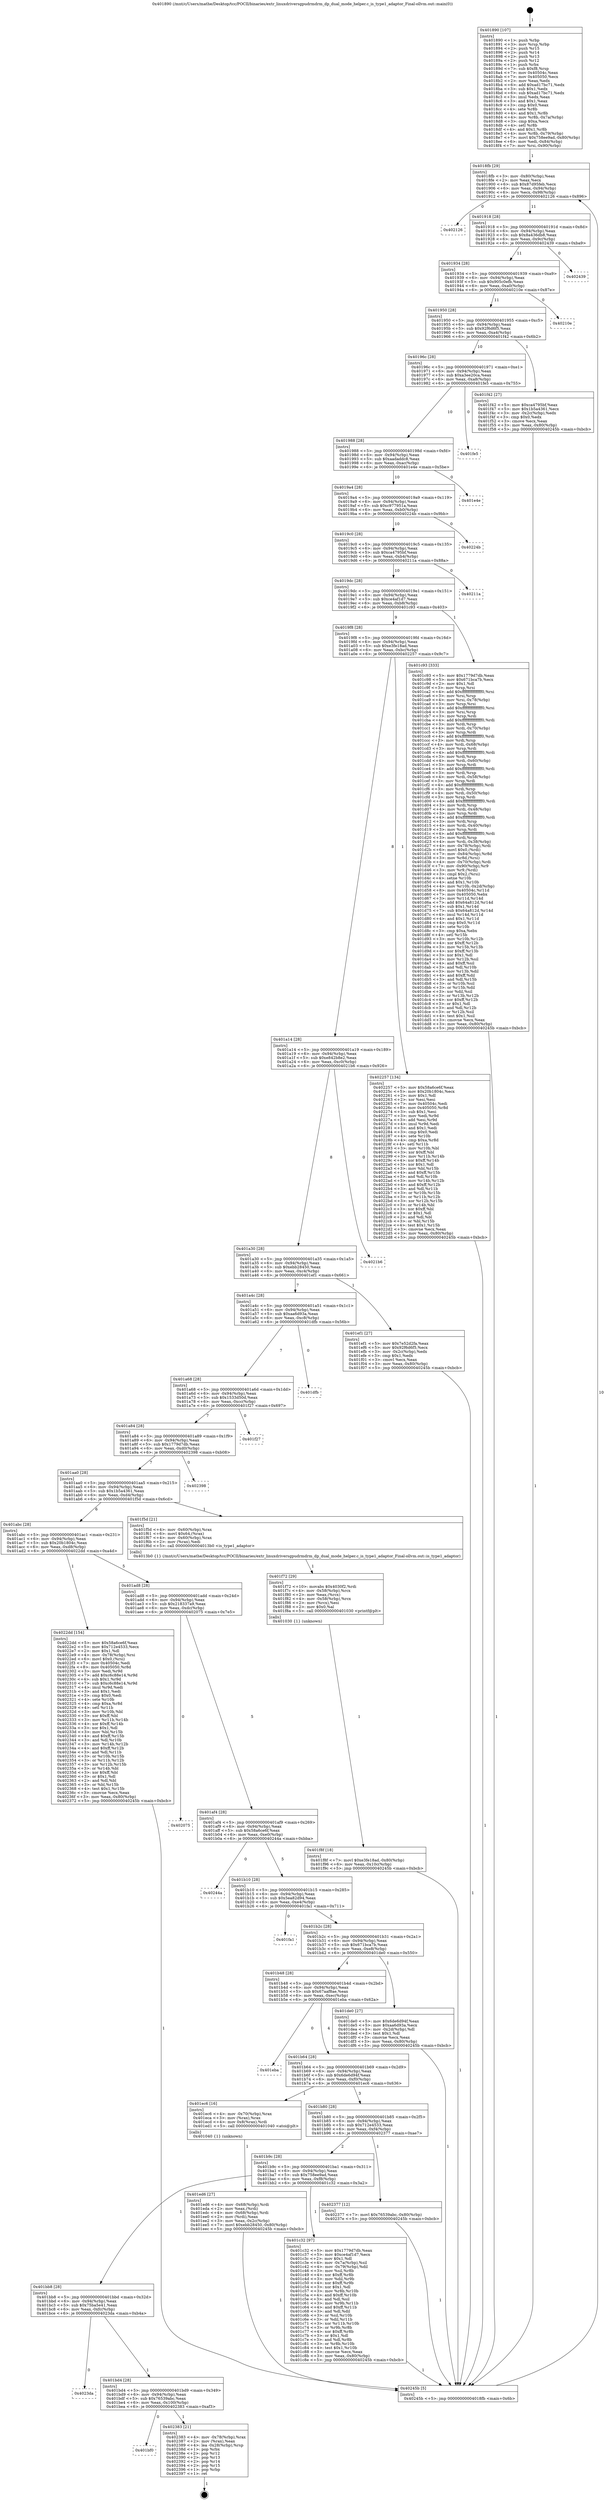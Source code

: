 digraph "0x401890" {
  label = "0x401890 (/mnt/c/Users/mathe/Desktop/tcc/POCII/binaries/extr_linuxdriversgpudrmdrm_dp_dual_mode_helper.c_is_type1_adaptor_Final-ollvm.out::main(0))"
  labelloc = "t"
  node[shape=record]

  Entry [label="",width=0.3,height=0.3,shape=circle,fillcolor=black,style=filled]
  "0x4018fb" [label="{
     0x4018fb [29]\l
     | [instrs]\l
     &nbsp;&nbsp;0x4018fb \<+3\>: mov -0x80(%rbp),%eax\l
     &nbsp;&nbsp;0x4018fe \<+2\>: mov %eax,%ecx\l
     &nbsp;&nbsp;0x401900 \<+6\>: sub $0x87d95feb,%ecx\l
     &nbsp;&nbsp;0x401906 \<+6\>: mov %eax,-0x94(%rbp)\l
     &nbsp;&nbsp;0x40190c \<+6\>: mov %ecx,-0x98(%rbp)\l
     &nbsp;&nbsp;0x401912 \<+6\>: je 0000000000402126 \<main+0x896\>\l
  }"]
  "0x402126" [label="{
     0x402126\l
  }", style=dashed]
  "0x401918" [label="{
     0x401918 [28]\l
     | [instrs]\l
     &nbsp;&nbsp;0x401918 \<+5\>: jmp 000000000040191d \<main+0x8d\>\l
     &nbsp;&nbsp;0x40191d \<+6\>: mov -0x94(%rbp),%eax\l
     &nbsp;&nbsp;0x401923 \<+5\>: sub $0x8a436db8,%eax\l
     &nbsp;&nbsp;0x401928 \<+6\>: mov %eax,-0x9c(%rbp)\l
     &nbsp;&nbsp;0x40192e \<+6\>: je 0000000000402439 \<main+0xba9\>\l
  }"]
  Exit [label="",width=0.3,height=0.3,shape=circle,fillcolor=black,style=filled,peripheries=2]
  "0x402439" [label="{
     0x402439\l
  }", style=dashed]
  "0x401934" [label="{
     0x401934 [28]\l
     | [instrs]\l
     &nbsp;&nbsp;0x401934 \<+5\>: jmp 0000000000401939 \<main+0xa9\>\l
     &nbsp;&nbsp;0x401939 \<+6\>: mov -0x94(%rbp),%eax\l
     &nbsp;&nbsp;0x40193f \<+5\>: sub $0x905c0efb,%eax\l
     &nbsp;&nbsp;0x401944 \<+6\>: mov %eax,-0xa0(%rbp)\l
     &nbsp;&nbsp;0x40194a \<+6\>: je 000000000040210e \<main+0x87e\>\l
  }"]
  "0x401bf0" [label="{
     0x401bf0\l
  }", style=dashed]
  "0x40210e" [label="{
     0x40210e\l
  }", style=dashed]
  "0x401950" [label="{
     0x401950 [28]\l
     | [instrs]\l
     &nbsp;&nbsp;0x401950 \<+5\>: jmp 0000000000401955 \<main+0xc5\>\l
     &nbsp;&nbsp;0x401955 \<+6\>: mov -0x94(%rbp),%eax\l
     &nbsp;&nbsp;0x40195b \<+5\>: sub $0x92f6d6f5,%eax\l
     &nbsp;&nbsp;0x401960 \<+6\>: mov %eax,-0xa4(%rbp)\l
     &nbsp;&nbsp;0x401966 \<+6\>: je 0000000000401f42 \<main+0x6b2\>\l
  }"]
  "0x402383" [label="{
     0x402383 [21]\l
     | [instrs]\l
     &nbsp;&nbsp;0x402383 \<+4\>: mov -0x78(%rbp),%rax\l
     &nbsp;&nbsp;0x402387 \<+2\>: mov (%rax),%eax\l
     &nbsp;&nbsp;0x402389 \<+4\>: lea -0x28(%rbp),%rsp\l
     &nbsp;&nbsp;0x40238d \<+1\>: pop %rbx\l
     &nbsp;&nbsp;0x40238e \<+2\>: pop %r12\l
     &nbsp;&nbsp;0x402390 \<+2\>: pop %r13\l
     &nbsp;&nbsp;0x402392 \<+2\>: pop %r14\l
     &nbsp;&nbsp;0x402394 \<+2\>: pop %r15\l
     &nbsp;&nbsp;0x402396 \<+1\>: pop %rbp\l
     &nbsp;&nbsp;0x402397 \<+1\>: ret\l
  }"]
  "0x401f42" [label="{
     0x401f42 [27]\l
     | [instrs]\l
     &nbsp;&nbsp;0x401f42 \<+5\>: mov $0xca4795bf,%eax\l
     &nbsp;&nbsp;0x401f47 \<+5\>: mov $0x1b5a4361,%ecx\l
     &nbsp;&nbsp;0x401f4c \<+3\>: mov -0x2c(%rbp),%edx\l
     &nbsp;&nbsp;0x401f4f \<+3\>: cmp $0x0,%edx\l
     &nbsp;&nbsp;0x401f52 \<+3\>: cmove %ecx,%eax\l
     &nbsp;&nbsp;0x401f55 \<+3\>: mov %eax,-0x80(%rbp)\l
     &nbsp;&nbsp;0x401f58 \<+5\>: jmp 000000000040245b \<main+0xbcb\>\l
  }"]
  "0x40196c" [label="{
     0x40196c [28]\l
     | [instrs]\l
     &nbsp;&nbsp;0x40196c \<+5\>: jmp 0000000000401971 \<main+0xe1\>\l
     &nbsp;&nbsp;0x401971 \<+6\>: mov -0x94(%rbp),%eax\l
     &nbsp;&nbsp;0x401977 \<+5\>: sub $0xa3ee20ca,%eax\l
     &nbsp;&nbsp;0x40197c \<+6\>: mov %eax,-0xa8(%rbp)\l
     &nbsp;&nbsp;0x401982 \<+6\>: je 0000000000401fe5 \<main+0x755\>\l
  }"]
  "0x401bd4" [label="{
     0x401bd4 [28]\l
     | [instrs]\l
     &nbsp;&nbsp;0x401bd4 \<+5\>: jmp 0000000000401bd9 \<main+0x349\>\l
     &nbsp;&nbsp;0x401bd9 \<+6\>: mov -0x94(%rbp),%eax\l
     &nbsp;&nbsp;0x401bdf \<+5\>: sub $0x76539abc,%eax\l
     &nbsp;&nbsp;0x401be4 \<+6\>: mov %eax,-0x100(%rbp)\l
     &nbsp;&nbsp;0x401bea \<+6\>: je 0000000000402383 \<main+0xaf3\>\l
  }"]
  "0x401fe5" [label="{
     0x401fe5\l
  }", style=dashed]
  "0x401988" [label="{
     0x401988 [28]\l
     | [instrs]\l
     &nbsp;&nbsp;0x401988 \<+5\>: jmp 000000000040198d \<main+0xfd\>\l
     &nbsp;&nbsp;0x40198d \<+6\>: mov -0x94(%rbp),%eax\l
     &nbsp;&nbsp;0x401993 \<+5\>: sub $0xaadaddc8,%eax\l
     &nbsp;&nbsp;0x401998 \<+6\>: mov %eax,-0xac(%rbp)\l
     &nbsp;&nbsp;0x40199e \<+6\>: je 0000000000401e4e \<main+0x5be\>\l
  }"]
  "0x4023da" [label="{
     0x4023da\l
  }", style=dashed]
  "0x401e4e" [label="{
     0x401e4e\l
  }", style=dashed]
  "0x4019a4" [label="{
     0x4019a4 [28]\l
     | [instrs]\l
     &nbsp;&nbsp;0x4019a4 \<+5\>: jmp 00000000004019a9 \<main+0x119\>\l
     &nbsp;&nbsp;0x4019a9 \<+6\>: mov -0x94(%rbp),%eax\l
     &nbsp;&nbsp;0x4019af \<+5\>: sub $0xc977951a,%eax\l
     &nbsp;&nbsp;0x4019b4 \<+6\>: mov %eax,-0xb0(%rbp)\l
     &nbsp;&nbsp;0x4019ba \<+6\>: je 000000000040224b \<main+0x9bb\>\l
  }"]
  "0x401f8f" [label="{
     0x401f8f [18]\l
     | [instrs]\l
     &nbsp;&nbsp;0x401f8f \<+7\>: movl $0xe3fe18ad,-0x80(%rbp)\l
     &nbsp;&nbsp;0x401f96 \<+6\>: mov %eax,-0x10c(%rbp)\l
     &nbsp;&nbsp;0x401f9c \<+5\>: jmp 000000000040245b \<main+0xbcb\>\l
  }"]
  "0x40224b" [label="{
     0x40224b\l
  }", style=dashed]
  "0x4019c0" [label="{
     0x4019c0 [28]\l
     | [instrs]\l
     &nbsp;&nbsp;0x4019c0 \<+5\>: jmp 00000000004019c5 \<main+0x135\>\l
     &nbsp;&nbsp;0x4019c5 \<+6\>: mov -0x94(%rbp),%eax\l
     &nbsp;&nbsp;0x4019cb \<+5\>: sub $0xca4795bf,%eax\l
     &nbsp;&nbsp;0x4019d0 \<+6\>: mov %eax,-0xb4(%rbp)\l
     &nbsp;&nbsp;0x4019d6 \<+6\>: je 000000000040211a \<main+0x88a\>\l
  }"]
  "0x401f72" [label="{
     0x401f72 [29]\l
     | [instrs]\l
     &nbsp;&nbsp;0x401f72 \<+10\>: movabs $0x4030f2,%rdi\l
     &nbsp;&nbsp;0x401f7c \<+4\>: mov -0x58(%rbp),%rcx\l
     &nbsp;&nbsp;0x401f80 \<+2\>: mov %eax,(%rcx)\l
     &nbsp;&nbsp;0x401f82 \<+4\>: mov -0x58(%rbp),%rcx\l
     &nbsp;&nbsp;0x401f86 \<+2\>: mov (%rcx),%esi\l
     &nbsp;&nbsp;0x401f88 \<+2\>: mov $0x0,%al\l
     &nbsp;&nbsp;0x401f8a \<+5\>: call 0000000000401030 \<printf@plt\>\l
     | [calls]\l
     &nbsp;&nbsp;0x401030 \{1\} (unknown)\l
  }"]
  "0x40211a" [label="{
     0x40211a\l
  }", style=dashed]
  "0x4019dc" [label="{
     0x4019dc [28]\l
     | [instrs]\l
     &nbsp;&nbsp;0x4019dc \<+5\>: jmp 00000000004019e1 \<main+0x151\>\l
     &nbsp;&nbsp;0x4019e1 \<+6\>: mov -0x94(%rbp),%eax\l
     &nbsp;&nbsp;0x4019e7 \<+5\>: sub $0xce4af1d7,%eax\l
     &nbsp;&nbsp;0x4019ec \<+6\>: mov %eax,-0xb8(%rbp)\l
     &nbsp;&nbsp;0x4019f2 \<+6\>: je 0000000000401c93 \<main+0x403\>\l
  }"]
  "0x401ed6" [label="{
     0x401ed6 [27]\l
     | [instrs]\l
     &nbsp;&nbsp;0x401ed6 \<+4\>: mov -0x68(%rbp),%rdi\l
     &nbsp;&nbsp;0x401eda \<+2\>: mov %eax,(%rdi)\l
     &nbsp;&nbsp;0x401edc \<+4\>: mov -0x68(%rbp),%rdi\l
     &nbsp;&nbsp;0x401ee0 \<+2\>: mov (%rdi),%eax\l
     &nbsp;&nbsp;0x401ee2 \<+3\>: mov %eax,-0x2c(%rbp)\l
     &nbsp;&nbsp;0x401ee5 \<+7\>: movl $0xebb28450,-0x80(%rbp)\l
     &nbsp;&nbsp;0x401eec \<+5\>: jmp 000000000040245b \<main+0xbcb\>\l
  }"]
  "0x401c93" [label="{
     0x401c93 [333]\l
     | [instrs]\l
     &nbsp;&nbsp;0x401c93 \<+5\>: mov $0x1779d7db,%eax\l
     &nbsp;&nbsp;0x401c98 \<+5\>: mov $0x671bca7b,%ecx\l
     &nbsp;&nbsp;0x401c9d \<+2\>: mov $0x1,%dl\l
     &nbsp;&nbsp;0x401c9f \<+3\>: mov %rsp,%rsi\l
     &nbsp;&nbsp;0x401ca2 \<+4\>: add $0xfffffffffffffff0,%rsi\l
     &nbsp;&nbsp;0x401ca6 \<+3\>: mov %rsi,%rsp\l
     &nbsp;&nbsp;0x401ca9 \<+4\>: mov %rsi,-0x78(%rbp)\l
     &nbsp;&nbsp;0x401cad \<+3\>: mov %rsp,%rsi\l
     &nbsp;&nbsp;0x401cb0 \<+4\>: add $0xfffffffffffffff0,%rsi\l
     &nbsp;&nbsp;0x401cb4 \<+3\>: mov %rsi,%rsp\l
     &nbsp;&nbsp;0x401cb7 \<+3\>: mov %rsp,%rdi\l
     &nbsp;&nbsp;0x401cba \<+4\>: add $0xfffffffffffffff0,%rdi\l
     &nbsp;&nbsp;0x401cbe \<+3\>: mov %rdi,%rsp\l
     &nbsp;&nbsp;0x401cc1 \<+4\>: mov %rdi,-0x70(%rbp)\l
     &nbsp;&nbsp;0x401cc5 \<+3\>: mov %rsp,%rdi\l
     &nbsp;&nbsp;0x401cc8 \<+4\>: add $0xfffffffffffffff0,%rdi\l
     &nbsp;&nbsp;0x401ccc \<+3\>: mov %rdi,%rsp\l
     &nbsp;&nbsp;0x401ccf \<+4\>: mov %rdi,-0x68(%rbp)\l
     &nbsp;&nbsp;0x401cd3 \<+3\>: mov %rsp,%rdi\l
     &nbsp;&nbsp;0x401cd6 \<+4\>: add $0xfffffffffffffff0,%rdi\l
     &nbsp;&nbsp;0x401cda \<+3\>: mov %rdi,%rsp\l
     &nbsp;&nbsp;0x401cdd \<+4\>: mov %rdi,-0x60(%rbp)\l
     &nbsp;&nbsp;0x401ce1 \<+3\>: mov %rsp,%rdi\l
     &nbsp;&nbsp;0x401ce4 \<+4\>: add $0xfffffffffffffff0,%rdi\l
     &nbsp;&nbsp;0x401ce8 \<+3\>: mov %rdi,%rsp\l
     &nbsp;&nbsp;0x401ceb \<+4\>: mov %rdi,-0x58(%rbp)\l
     &nbsp;&nbsp;0x401cef \<+3\>: mov %rsp,%rdi\l
     &nbsp;&nbsp;0x401cf2 \<+4\>: add $0xfffffffffffffff0,%rdi\l
     &nbsp;&nbsp;0x401cf6 \<+3\>: mov %rdi,%rsp\l
     &nbsp;&nbsp;0x401cf9 \<+4\>: mov %rdi,-0x50(%rbp)\l
     &nbsp;&nbsp;0x401cfd \<+3\>: mov %rsp,%rdi\l
     &nbsp;&nbsp;0x401d00 \<+4\>: add $0xfffffffffffffff0,%rdi\l
     &nbsp;&nbsp;0x401d04 \<+3\>: mov %rdi,%rsp\l
     &nbsp;&nbsp;0x401d07 \<+4\>: mov %rdi,-0x48(%rbp)\l
     &nbsp;&nbsp;0x401d0b \<+3\>: mov %rsp,%rdi\l
     &nbsp;&nbsp;0x401d0e \<+4\>: add $0xfffffffffffffff0,%rdi\l
     &nbsp;&nbsp;0x401d12 \<+3\>: mov %rdi,%rsp\l
     &nbsp;&nbsp;0x401d15 \<+4\>: mov %rdi,-0x40(%rbp)\l
     &nbsp;&nbsp;0x401d19 \<+3\>: mov %rsp,%rdi\l
     &nbsp;&nbsp;0x401d1c \<+4\>: add $0xfffffffffffffff0,%rdi\l
     &nbsp;&nbsp;0x401d20 \<+3\>: mov %rdi,%rsp\l
     &nbsp;&nbsp;0x401d23 \<+4\>: mov %rdi,-0x38(%rbp)\l
     &nbsp;&nbsp;0x401d27 \<+4\>: mov -0x78(%rbp),%rdi\l
     &nbsp;&nbsp;0x401d2b \<+6\>: movl $0x0,(%rdi)\l
     &nbsp;&nbsp;0x401d31 \<+7\>: mov -0x84(%rbp),%r8d\l
     &nbsp;&nbsp;0x401d38 \<+3\>: mov %r8d,(%rsi)\l
     &nbsp;&nbsp;0x401d3b \<+4\>: mov -0x70(%rbp),%rdi\l
     &nbsp;&nbsp;0x401d3f \<+7\>: mov -0x90(%rbp),%r9\l
     &nbsp;&nbsp;0x401d46 \<+3\>: mov %r9,(%rdi)\l
     &nbsp;&nbsp;0x401d49 \<+3\>: cmpl $0x2,(%rsi)\l
     &nbsp;&nbsp;0x401d4c \<+4\>: setne %r10b\l
     &nbsp;&nbsp;0x401d50 \<+4\>: and $0x1,%r10b\l
     &nbsp;&nbsp;0x401d54 \<+4\>: mov %r10b,-0x2d(%rbp)\l
     &nbsp;&nbsp;0x401d58 \<+8\>: mov 0x40504c,%r11d\l
     &nbsp;&nbsp;0x401d60 \<+7\>: mov 0x405050,%ebx\l
     &nbsp;&nbsp;0x401d67 \<+3\>: mov %r11d,%r14d\l
     &nbsp;&nbsp;0x401d6a \<+7\>: add $0x64a812d,%r14d\l
     &nbsp;&nbsp;0x401d71 \<+4\>: sub $0x1,%r14d\l
     &nbsp;&nbsp;0x401d75 \<+7\>: sub $0x64a812d,%r14d\l
     &nbsp;&nbsp;0x401d7c \<+4\>: imul %r14d,%r11d\l
     &nbsp;&nbsp;0x401d80 \<+4\>: and $0x1,%r11d\l
     &nbsp;&nbsp;0x401d84 \<+4\>: cmp $0x0,%r11d\l
     &nbsp;&nbsp;0x401d88 \<+4\>: sete %r10b\l
     &nbsp;&nbsp;0x401d8c \<+3\>: cmp $0xa,%ebx\l
     &nbsp;&nbsp;0x401d8f \<+4\>: setl %r15b\l
     &nbsp;&nbsp;0x401d93 \<+3\>: mov %r10b,%r12b\l
     &nbsp;&nbsp;0x401d96 \<+4\>: xor $0xff,%r12b\l
     &nbsp;&nbsp;0x401d9a \<+3\>: mov %r15b,%r13b\l
     &nbsp;&nbsp;0x401d9d \<+4\>: xor $0xff,%r13b\l
     &nbsp;&nbsp;0x401da1 \<+3\>: xor $0x1,%dl\l
     &nbsp;&nbsp;0x401da4 \<+3\>: mov %r12b,%sil\l
     &nbsp;&nbsp;0x401da7 \<+4\>: and $0xff,%sil\l
     &nbsp;&nbsp;0x401dab \<+3\>: and %dl,%r10b\l
     &nbsp;&nbsp;0x401dae \<+3\>: mov %r13b,%dil\l
     &nbsp;&nbsp;0x401db1 \<+4\>: and $0xff,%dil\l
     &nbsp;&nbsp;0x401db5 \<+3\>: and %dl,%r15b\l
     &nbsp;&nbsp;0x401db8 \<+3\>: or %r10b,%sil\l
     &nbsp;&nbsp;0x401dbb \<+3\>: or %r15b,%dil\l
     &nbsp;&nbsp;0x401dbe \<+3\>: xor %dil,%sil\l
     &nbsp;&nbsp;0x401dc1 \<+3\>: or %r13b,%r12b\l
     &nbsp;&nbsp;0x401dc4 \<+4\>: xor $0xff,%r12b\l
     &nbsp;&nbsp;0x401dc8 \<+3\>: or $0x1,%dl\l
     &nbsp;&nbsp;0x401dcb \<+3\>: and %dl,%r12b\l
     &nbsp;&nbsp;0x401dce \<+3\>: or %r12b,%sil\l
     &nbsp;&nbsp;0x401dd1 \<+4\>: test $0x1,%sil\l
     &nbsp;&nbsp;0x401dd5 \<+3\>: cmovne %ecx,%eax\l
     &nbsp;&nbsp;0x401dd8 \<+3\>: mov %eax,-0x80(%rbp)\l
     &nbsp;&nbsp;0x401ddb \<+5\>: jmp 000000000040245b \<main+0xbcb\>\l
  }"]
  "0x4019f8" [label="{
     0x4019f8 [28]\l
     | [instrs]\l
     &nbsp;&nbsp;0x4019f8 \<+5\>: jmp 00000000004019fd \<main+0x16d\>\l
     &nbsp;&nbsp;0x4019fd \<+6\>: mov -0x94(%rbp),%eax\l
     &nbsp;&nbsp;0x401a03 \<+5\>: sub $0xe3fe18ad,%eax\l
     &nbsp;&nbsp;0x401a08 \<+6\>: mov %eax,-0xbc(%rbp)\l
     &nbsp;&nbsp;0x401a0e \<+6\>: je 0000000000402257 \<main+0x9c7\>\l
  }"]
  "0x401890" [label="{
     0x401890 [107]\l
     | [instrs]\l
     &nbsp;&nbsp;0x401890 \<+1\>: push %rbp\l
     &nbsp;&nbsp;0x401891 \<+3\>: mov %rsp,%rbp\l
     &nbsp;&nbsp;0x401894 \<+2\>: push %r15\l
     &nbsp;&nbsp;0x401896 \<+2\>: push %r14\l
     &nbsp;&nbsp;0x401898 \<+2\>: push %r13\l
     &nbsp;&nbsp;0x40189a \<+2\>: push %r12\l
     &nbsp;&nbsp;0x40189c \<+1\>: push %rbx\l
     &nbsp;&nbsp;0x40189d \<+7\>: sub $0xf8,%rsp\l
     &nbsp;&nbsp;0x4018a4 \<+7\>: mov 0x40504c,%eax\l
     &nbsp;&nbsp;0x4018ab \<+7\>: mov 0x405050,%ecx\l
     &nbsp;&nbsp;0x4018b2 \<+2\>: mov %eax,%edx\l
     &nbsp;&nbsp;0x4018b4 \<+6\>: add $0xad17bc71,%edx\l
     &nbsp;&nbsp;0x4018ba \<+3\>: sub $0x1,%edx\l
     &nbsp;&nbsp;0x4018bd \<+6\>: sub $0xad17bc71,%edx\l
     &nbsp;&nbsp;0x4018c3 \<+3\>: imul %edx,%eax\l
     &nbsp;&nbsp;0x4018c6 \<+3\>: and $0x1,%eax\l
     &nbsp;&nbsp;0x4018c9 \<+3\>: cmp $0x0,%eax\l
     &nbsp;&nbsp;0x4018cc \<+4\>: sete %r8b\l
     &nbsp;&nbsp;0x4018d0 \<+4\>: and $0x1,%r8b\l
     &nbsp;&nbsp;0x4018d4 \<+4\>: mov %r8b,-0x7a(%rbp)\l
     &nbsp;&nbsp;0x4018d8 \<+3\>: cmp $0xa,%ecx\l
     &nbsp;&nbsp;0x4018db \<+4\>: setl %r8b\l
     &nbsp;&nbsp;0x4018df \<+4\>: and $0x1,%r8b\l
     &nbsp;&nbsp;0x4018e3 \<+4\>: mov %r8b,-0x79(%rbp)\l
     &nbsp;&nbsp;0x4018e7 \<+7\>: movl $0x758ee9ad,-0x80(%rbp)\l
     &nbsp;&nbsp;0x4018ee \<+6\>: mov %edi,-0x84(%rbp)\l
     &nbsp;&nbsp;0x4018f4 \<+7\>: mov %rsi,-0x90(%rbp)\l
  }"]
  "0x402257" [label="{
     0x402257 [134]\l
     | [instrs]\l
     &nbsp;&nbsp;0x402257 \<+5\>: mov $0x58a6ce6f,%eax\l
     &nbsp;&nbsp;0x40225c \<+5\>: mov $0x20b1804c,%ecx\l
     &nbsp;&nbsp;0x402261 \<+2\>: mov $0x1,%dl\l
     &nbsp;&nbsp;0x402263 \<+2\>: xor %esi,%esi\l
     &nbsp;&nbsp;0x402265 \<+7\>: mov 0x40504c,%edi\l
     &nbsp;&nbsp;0x40226c \<+8\>: mov 0x405050,%r8d\l
     &nbsp;&nbsp;0x402274 \<+3\>: sub $0x1,%esi\l
     &nbsp;&nbsp;0x402277 \<+3\>: mov %edi,%r9d\l
     &nbsp;&nbsp;0x40227a \<+3\>: add %esi,%r9d\l
     &nbsp;&nbsp;0x40227d \<+4\>: imul %r9d,%edi\l
     &nbsp;&nbsp;0x402281 \<+3\>: and $0x1,%edi\l
     &nbsp;&nbsp;0x402284 \<+3\>: cmp $0x0,%edi\l
     &nbsp;&nbsp;0x402287 \<+4\>: sete %r10b\l
     &nbsp;&nbsp;0x40228b \<+4\>: cmp $0xa,%r8d\l
     &nbsp;&nbsp;0x40228f \<+4\>: setl %r11b\l
     &nbsp;&nbsp;0x402293 \<+3\>: mov %r10b,%bl\l
     &nbsp;&nbsp;0x402296 \<+3\>: xor $0xff,%bl\l
     &nbsp;&nbsp;0x402299 \<+3\>: mov %r11b,%r14b\l
     &nbsp;&nbsp;0x40229c \<+4\>: xor $0xff,%r14b\l
     &nbsp;&nbsp;0x4022a0 \<+3\>: xor $0x1,%dl\l
     &nbsp;&nbsp;0x4022a3 \<+3\>: mov %bl,%r15b\l
     &nbsp;&nbsp;0x4022a6 \<+4\>: and $0xff,%r15b\l
     &nbsp;&nbsp;0x4022aa \<+3\>: and %dl,%r10b\l
     &nbsp;&nbsp;0x4022ad \<+3\>: mov %r14b,%r12b\l
     &nbsp;&nbsp;0x4022b0 \<+4\>: and $0xff,%r12b\l
     &nbsp;&nbsp;0x4022b4 \<+3\>: and %dl,%r11b\l
     &nbsp;&nbsp;0x4022b7 \<+3\>: or %r10b,%r15b\l
     &nbsp;&nbsp;0x4022ba \<+3\>: or %r11b,%r12b\l
     &nbsp;&nbsp;0x4022bd \<+3\>: xor %r12b,%r15b\l
     &nbsp;&nbsp;0x4022c0 \<+3\>: or %r14b,%bl\l
     &nbsp;&nbsp;0x4022c3 \<+3\>: xor $0xff,%bl\l
     &nbsp;&nbsp;0x4022c6 \<+3\>: or $0x1,%dl\l
     &nbsp;&nbsp;0x4022c9 \<+2\>: and %dl,%bl\l
     &nbsp;&nbsp;0x4022cb \<+3\>: or %bl,%r15b\l
     &nbsp;&nbsp;0x4022ce \<+4\>: test $0x1,%r15b\l
     &nbsp;&nbsp;0x4022d2 \<+3\>: cmovne %ecx,%eax\l
     &nbsp;&nbsp;0x4022d5 \<+3\>: mov %eax,-0x80(%rbp)\l
     &nbsp;&nbsp;0x4022d8 \<+5\>: jmp 000000000040245b \<main+0xbcb\>\l
  }"]
  "0x401a14" [label="{
     0x401a14 [28]\l
     | [instrs]\l
     &nbsp;&nbsp;0x401a14 \<+5\>: jmp 0000000000401a19 \<main+0x189\>\l
     &nbsp;&nbsp;0x401a19 \<+6\>: mov -0x94(%rbp),%eax\l
     &nbsp;&nbsp;0x401a1f \<+5\>: sub $0xe842b8e2,%eax\l
     &nbsp;&nbsp;0x401a24 \<+6\>: mov %eax,-0xc0(%rbp)\l
     &nbsp;&nbsp;0x401a2a \<+6\>: je 00000000004021b6 \<main+0x926\>\l
  }"]
  "0x40245b" [label="{
     0x40245b [5]\l
     | [instrs]\l
     &nbsp;&nbsp;0x40245b \<+5\>: jmp 00000000004018fb \<main+0x6b\>\l
  }"]
  "0x4021b6" [label="{
     0x4021b6\l
  }", style=dashed]
  "0x401a30" [label="{
     0x401a30 [28]\l
     | [instrs]\l
     &nbsp;&nbsp;0x401a30 \<+5\>: jmp 0000000000401a35 \<main+0x1a5\>\l
     &nbsp;&nbsp;0x401a35 \<+6\>: mov -0x94(%rbp),%eax\l
     &nbsp;&nbsp;0x401a3b \<+5\>: sub $0xebb28450,%eax\l
     &nbsp;&nbsp;0x401a40 \<+6\>: mov %eax,-0xc4(%rbp)\l
     &nbsp;&nbsp;0x401a46 \<+6\>: je 0000000000401ef1 \<main+0x661\>\l
  }"]
  "0x401bb8" [label="{
     0x401bb8 [28]\l
     | [instrs]\l
     &nbsp;&nbsp;0x401bb8 \<+5\>: jmp 0000000000401bbd \<main+0x32d\>\l
     &nbsp;&nbsp;0x401bbd \<+6\>: mov -0x94(%rbp),%eax\l
     &nbsp;&nbsp;0x401bc3 \<+5\>: sub $0x75ba5e41,%eax\l
     &nbsp;&nbsp;0x401bc8 \<+6\>: mov %eax,-0xfc(%rbp)\l
     &nbsp;&nbsp;0x401bce \<+6\>: je 00000000004023da \<main+0xb4a\>\l
  }"]
  "0x401ef1" [label="{
     0x401ef1 [27]\l
     | [instrs]\l
     &nbsp;&nbsp;0x401ef1 \<+5\>: mov $0x7e52d2fa,%eax\l
     &nbsp;&nbsp;0x401ef6 \<+5\>: mov $0x92f6d6f5,%ecx\l
     &nbsp;&nbsp;0x401efb \<+3\>: mov -0x2c(%rbp),%edx\l
     &nbsp;&nbsp;0x401efe \<+3\>: cmp $0x1,%edx\l
     &nbsp;&nbsp;0x401f01 \<+3\>: cmovl %ecx,%eax\l
     &nbsp;&nbsp;0x401f04 \<+3\>: mov %eax,-0x80(%rbp)\l
     &nbsp;&nbsp;0x401f07 \<+5\>: jmp 000000000040245b \<main+0xbcb\>\l
  }"]
  "0x401a4c" [label="{
     0x401a4c [28]\l
     | [instrs]\l
     &nbsp;&nbsp;0x401a4c \<+5\>: jmp 0000000000401a51 \<main+0x1c1\>\l
     &nbsp;&nbsp;0x401a51 \<+6\>: mov -0x94(%rbp),%eax\l
     &nbsp;&nbsp;0x401a57 \<+5\>: sub $0xaa6d93a,%eax\l
     &nbsp;&nbsp;0x401a5c \<+6\>: mov %eax,-0xc8(%rbp)\l
     &nbsp;&nbsp;0x401a62 \<+6\>: je 0000000000401dfb \<main+0x56b\>\l
  }"]
  "0x401c32" [label="{
     0x401c32 [97]\l
     | [instrs]\l
     &nbsp;&nbsp;0x401c32 \<+5\>: mov $0x1779d7db,%eax\l
     &nbsp;&nbsp;0x401c37 \<+5\>: mov $0xce4af1d7,%ecx\l
     &nbsp;&nbsp;0x401c3c \<+2\>: mov $0x1,%dl\l
     &nbsp;&nbsp;0x401c3e \<+4\>: mov -0x7a(%rbp),%sil\l
     &nbsp;&nbsp;0x401c42 \<+4\>: mov -0x79(%rbp),%dil\l
     &nbsp;&nbsp;0x401c46 \<+3\>: mov %sil,%r8b\l
     &nbsp;&nbsp;0x401c49 \<+4\>: xor $0xff,%r8b\l
     &nbsp;&nbsp;0x401c4d \<+3\>: mov %dil,%r9b\l
     &nbsp;&nbsp;0x401c50 \<+4\>: xor $0xff,%r9b\l
     &nbsp;&nbsp;0x401c54 \<+3\>: xor $0x1,%dl\l
     &nbsp;&nbsp;0x401c57 \<+3\>: mov %r8b,%r10b\l
     &nbsp;&nbsp;0x401c5a \<+4\>: and $0xff,%r10b\l
     &nbsp;&nbsp;0x401c5e \<+3\>: and %dl,%sil\l
     &nbsp;&nbsp;0x401c61 \<+3\>: mov %r9b,%r11b\l
     &nbsp;&nbsp;0x401c64 \<+4\>: and $0xff,%r11b\l
     &nbsp;&nbsp;0x401c68 \<+3\>: and %dl,%dil\l
     &nbsp;&nbsp;0x401c6b \<+3\>: or %sil,%r10b\l
     &nbsp;&nbsp;0x401c6e \<+3\>: or %dil,%r11b\l
     &nbsp;&nbsp;0x401c71 \<+3\>: xor %r11b,%r10b\l
     &nbsp;&nbsp;0x401c74 \<+3\>: or %r9b,%r8b\l
     &nbsp;&nbsp;0x401c77 \<+4\>: xor $0xff,%r8b\l
     &nbsp;&nbsp;0x401c7b \<+3\>: or $0x1,%dl\l
     &nbsp;&nbsp;0x401c7e \<+3\>: and %dl,%r8b\l
     &nbsp;&nbsp;0x401c81 \<+3\>: or %r8b,%r10b\l
     &nbsp;&nbsp;0x401c84 \<+4\>: test $0x1,%r10b\l
     &nbsp;&nbsp;0x401c88 \<+3\>: cmovne %ecx,%eax\l
     &nbsp;&nbsp;0x401c8b \<+3\>: mov %eax,-0x80(%rbp)\l
     &nbsp;&nbsp;0x401c8e \<+5\>: jmp 000000000040245b \<main+0xbcb\>\l
  }"]
  "0x401dfb" [label="{
     0x401dfb\l
  }", style=dashed]
  "0x401a68" [label="{
     0x401a68 [28]\l
     | [instrs]\l
     &nbsp;&nbsp;0x401a68 \<+5\>: jmp 0000000000401a6d \<main+0x1dd\>\l
     &nbsp;&nbsp;0x401a6d \<+6\>: mov -0x94(%rbp),%eax\l
     &nbsp;&nbsp;0x401a73 \<+5\>: sub $0x1533d50d,%eax\l
     &nbsp;&nbsp;0x401a78 \<+6\>: mov %eax,-0xcc(%rbp)\l
     &nbsp;&nbsp;0x401a7e \<+6\>: je 0000000000401f27 \<main+0x697\>\l
  }"]
  "0x401b9c" [label="{
     0x401b9c [28]\l
     | [instrs]\l
     &nbsp;&nbsp;0x401b9c \<+5\>: jmp 0000000000401ba1 \<main+0x311\>\l
     &nbsp;&nbsp;0x401ba1 \<+6\>: mov -0x94(%rbp),%eax\l
     &nbsp;&nbsp;0x401ba7 \<+5\>: sub $0x758ee9ad,%eax\l
     &nbsp;&nbsp;0x401bac \<+6\>: mov %eax,-0xf8(%rbp)\l
     &nbsp;&nbsp;0x401bb2 \<+6\>: je 0000000000401c32 \<main+0x3a2\>\l
  }"]
  "0x401f27" [label="{
     0x401f27\l
  }", style=dashed]
  "0x401a84" [label="{
     0x401a84 [28]\l
     | [instrs]\l
     &nbsp;&nbsp;0x401a84 \<+5\>: jmp 0000000000401a89 \<main+0x1f9\>\l
     &nbsp;&nbsp;0x401a89 \<+6\>: mov -0x94(%rbp),%eax\l
     &nbsp;&nbsp;0x401a8f \<+5\>: sub $0x1779d7db,%eax\l
     &nbsp;&nbsp;0x401a94 \<+6\>: mov %eax,-0xd0(%rbp)\l
     &nbsp;&nbsp;0x401a9a \<+6\>: je 0000000000402398 \<main+0xb08\>\l
  }"]
  "0x402377" [label="{
     0x402377 [12]\l
     | [instrs]\l
     &nbsp;&nbsp;0x402377 \<+7\>: movl $0x76539abc,-0x80(%rbp)\l
     &nbsp;&nbsp;0x40237e \<+5\>: jmp 000000000040245b \<main+0xbcb\>\l
  }"]
  "0x402398" [label="{
     0x402398\l
  }", style=dashed]
  "0x401aa0" [label="{
     0x401aa0 [28]\l
     | [instrs]\l
     &nbsp;&nbsp;0x401aa0 \<+5\>: jmp 0000000000401aa5 \<main+0x215\>\l
     &nbsp;&nbsp;0x401aa5 \<+6\>: mov -0x94(%rbp),%eax\l
     &nbsp;&nbsp;0x401aab \<+5\>: sub $0x1b5a4361,%eax\l
     &nbsp;&nbsp;0x401ab0 \<+6\>: mov %eax,-0xd4(%rbp)\l
     &nbsp;&nbsp;0x401ab6 \<+6\>: je 0000000000401f5d \<main+0x6cd\>\l
  }"]
  "0x401b80" [label="{
     0x401b80 [28]\l
     | [instrs]\l
     &nbsp;&nbsp;0x401b80 \<+5\>: jmp 0000000000401b85 \<main+0x2f5\>\l
     &nbsp;&nbsp;0x401b85 \<+6\>: mov -0x94(%rbp),%eax\l
     &nbsp;&nbsp;0x401b8b \<+5\>: sub $0x712e4533,%eax\l
     &nbsp;&nbsp;0x401b90 \<+6\>: mov %eax,-0xf4(%rbp)\l
     &nbsp;&nbsp;0x401b96 \<+6\>: je 0000000000402377 \<main+0xae7\>\l
  }"]
  "0x401f5d" [label="{
     0x401f5d [21]\l
     | [instrs]\l
     &nbsp;&nbsp;0x401f5d \<+4\>: mov -0x60(%rbp),%rax\l
     &nbsp;&nbsp;0x401f61 \<+6\>: movl $0x64,(%rax)\l
     &nbsp;&nbsp;0x401f67 \<+4\>: mov -0x60(%rbp),%rax\l
     &nbsp;&nbsp;0x401f6b \<+2\>: mov (%rax),%edi\l
     &nbsp;&nbsp;0x401f6d \<+5\>: call 00000000004013b0 \<is_type1_adaptor\>\l
     | [calls]\l
     &nbsp;&nbsp;0x4013b0 \{1\} (/mnt/c/Users/mathe/Desktop/tcc/POCII/binaries/extr_linuxdriversgpudrmdrm_dp_dual_mode_helper.c_is_type1_adaptor_Final-ollvm.out::is_type1_adaptor)\l
  }"]
  "0x401abc" [label="{
     0x401abc [28]\l
     | [instrs]\l
     &nbsp;&nbsp;0x401abc \<+5\>: jmp 0000000000401ac1 \<main+0x231\>\l
     &nbsp;&nbsp;0x401ac1 \<+6\>: mov -0x94(%rbp),%eax\l
     &nbsp;&nbsp;0x401ac7 \<+5\>: sub $0x20b1804c,%eax\l
     &nbsp;&nbsp;0x401acc \<+6\>: mov %eax,-0xd8(%rbp)\l
     &nbsp;&nbsp;0x401ad2 \<+6\>: je 00000000004022dd \<main+0xa4d\>\l
  }"]
  "0x401ec6" [label="{
     0x401ec6 [16]\l
     | [instrs]\l
     &nbsp;&nbsp;0x401ec6 \<+4\>: mov -0x70(%rbp),%rax\l
     &nbsp;&nbsp;0x401eca \<+3\>: mov (%rax),%rax\l
     &nbsp;&nbsp;0x401ecd \<+4\>: mov 0x8(%rax),%rdi\l
     &nbsp;&nbsp;0x401ed1 \<+5\>: call 0000000000401040 \<atoi@plt\>\l
     | [calls]\l
     &nbsp;&nbsp;0x401040 \{1\} (unknown)\l
  }"]
  "0x4022dd" [label="{
     0x4022dd [154]\l
     | [instrs]\l
     &nbsp;&nbsp;0x4022dd \<+5\>: mov $0x58a6ce6f,%eax\l
     &nbsp;&nbsp;0x4022e2 \<+5\>: mov $0x712e4533,%ecx\l
     &nbsp;&nbsp;0x4022e7 \<+2\>: mov $0x1,%dl\l
     &nbsp;&nbsp;0x4022e9 \<+4\>: mov -0x78(%rbp),%rsi\l
     &nbsp;&nbsp;0x4022ed \<+6\>: movl $0x0,(%rsi)\l
     &nbsp;&nbsp;0x4022f3 \<+7\>: mov 0x40504c,%edi\l
     &nbsp;&nbsp;0x4022fa \<+8\>: mov 0x405050,%r8d\l
     &nbsp;&nbsp;0x402302 \<+3\>: mov %edi,%r9d\l
     &nbsp;&nbsp;0x402305 \<+7\>: add $0xc6c88e14,%r9d\l
     &nbsp;&nbsp;0x40230c \<+4\>: sub $0x1,%r9d\l
     &nbsp;&nbsp;0x402310 \<+7\>: sub $0xc6c88e14,%r9d\l
     &nbsp;&nbsp;0x402317 \<+4\>: imul %r9d,%edi\l
     &nbsp;&nbsp;0x40231b \<+3\>: and $0x1,%edi\l
     &nbsp;&nbsp;0x40231e \<+3\>: cmp $0x0,%edi\l
     &nbsp;&nbsp;0x402321 \<+4\>: sete %r10b\l
     &nbsp;&nbsp;0x402325 \<+4\>: cmp $0xa,%r8d\l
     &nbsp;&nbsp;0x402329 \<+4\>: setl %r11b\l
     &nbsp;&nbsp;0x40232d \<+3\>: mov %r10b,%bl\l
     &nbsp;&nbsp;0x402330 \<+3\>: xor $0xff,%bl\l
     &nbsp;&nbsp;0x402333 \<+3\>: mov %r11b,%r14b\l
     &nbsp;&nbsp;0x402336 \<+4\>: xor $0xff,%r14b\l
     &nbsp;&nbsp;0x40233a \<+3\>: xor $0x1,%dl\l
     &nbsp;&nbsp;0x40233d \<+3\>: mov %bl,%r15b\l
     &nbsp;&nbsp;0x402340 \<+4\>: and $0xff,%r15b\l
     &nbsp;&nbsp;0x402344 \<+3\>: and %dl,%r10b\l
     &nbsp;&nbsp;0x402347 \<+3\>: mov %r14b,%r12b\l
     &nbsp;&nbsp;0x40234a \<+4\>: and $0xff,%r12b\l
     &nbsp;&nbsp;0x40234e \<+3\>: and %dl,%r11b\l
     &nbsp;&nbsp;0x402351 \<+3\>: or %r10b,%r15b\l
     &nbsp;&nbsp;0x402354 \<+3\>: or %r11b,%r12b\l
     &nbsp;&nbsp;0x402357 \<+3\>: xor %r12b,%r15b\l
     &nbsp;&nbsp;0x40235a \<+3\>: or %r14b,%bl\l
     &nbsp;&nbsp;0x40235d \<+3\>: xor $0xff,%bl\l
     &nbsp;&nbsp;0x402360 \<+3\>: or $0x1,%dl\l
     &nbsp;&nbsp;0x402363 \<+2\>: and %dl,%bl\l
     &nbsp;&nbsp;0x402365 \<+3\>: or %bl,%r15b\l
     &nbsp;&nbsp;0x402368 \<+4\>: test $0x1,%r15b\l
     &nbsp;&nbsp;0x40236c \<+3\>: cmovne %ecx,%eax\l
     &nbsp;&nbsp;0x40236f \<+3\>: mov %eax,-0x80(%rbp)\l
     &nbsp;&nbsp;0x402372 \<+5\>: jmp 000000000040245b \<main+0xbcb\>\l
  }"]
  "0x401ad8" [label="{
     0x401ad8 [28]\l
     | [instrs]\l
     &nbsp;&nbsp;0x401ad8 \<+5\>: jmp 0000000000401add \<main+0x24d\>\l
     &nbsp;&nbsp;0x401add \<+6\>: mov -0x94(%rbp),%eax\l
     &nbsp;&nbsp;0x401ae3 \<+5\>: sub $0x218337a9,%eax\l
     &nbsp;&nbsp;0x401ae8 \<+6\>: mov %eax,-0xdc(%rbp)\l
     &nbsp;&nbsp;0x401aee \<+6\>: je 0000000000402075 \<main+0x7e5\>\l
  }"]
  "0x401b64" [label="{
     0x401b64 [28]\l
     | [instrs]\l
     &nbsp;&nbsp;0x401b64 \<+5\>: jmp 0000000000401b69 \<main+0x2d9\>\l
     &nbsp;&nbsp;0x401b69 \<+6\>: mov -0x94(%rbp),%eax\l
     &nbsp;&nbsp;0x401b6f \<+5\>: sub $0x6de6d94f,%eax\l
     &nbsp;&nbsp;0x401b74 \<+6\>: mov %eax,-0xf0(%rbp)\l
     &nbsp;&nbsp;0x401b7a \<+6\>: je 0000000000401ec6 \<main+0x636\>\l
  }"]
  "0x402075" [label="{
     0x402075\l
  }", style=dashed]
  "0x401af4" [label="{
     0x401af4 [28]\l
     | [instrs]\l
     &nbsp;&nbsp;0x401af4 \<+5\>: jmp 0000000000401af9 \<main+0x269\>\l
     &nbsp;&nbsp;0x401af9 \<+6\>: mov -0x94(%rbp),%eax\l
     &nbsp;&nbsp;0x401aff \<+5\>: sub $0x58a6ce6f,%eax\l
     &nbsp;&nbsp;0x401b04 \<+6\>: mov %eax,-0xe0(%rbp)\l
     &nbsp;&nbsp;0x401b0a \<+6\>: je 000000000040244a \<main+0xbba\>\l
  }"]
  "0x401eba" [label="{
     0x401eba\l
  }", style=dashed]
  "0x40244a" [label="{
     0x40244a\l
  }", style=dashed]
  "0x401b10" [label="{
     0x401b10 [28]\l
     | [instrs]\l
     &nbsp;&nbsp;0x401b10 \<+5\>: jmp 0000000000401b15 \<main+0x285\>\l
     &nbsp;&nbsp;0x401b15 \<+6\>: mov -0x94(%rbp),%eax\l
     &nbsp;&nbsp;0x401b1b \<+5\>: sub $0x5ea82d94,%eax\l
     &nbsp;&nbsp;0x401b20 \<+6\>: mov %eax,-0xe4(%rbp)\l
     &nbsp;&nbsp;0x401b26 \<+6\>: je 0000000000401fa1 \<main+0x711\>\l
  }"]
  "0x401b48" [label="{
     0x401b48 [28]\l
     | [instrs]\l
     &nbsp;&nbsp;0x401b48 \<+5\>: jmp 0000000000401b4d \<main+0x2bd\>\l
     &nbsp;&nbsp;0x401b4d \<+6\>: mov -0x94(%rbp),%eax\l
     &nbsp;&nbsp;0x401b53 \<+5\>: sub $0x67aaf8ae,%eax\l
     &nbsp;&nbsp;0x401b58 \<+6\>: mov %eax,-0xec(%rbp)\l
     &nbsp;&nbsp;0x401b5e \<+6\>: je 0000000000401eba \<main+0x62a\>\l
  }"]
  "0x401fa1" [label="{
     0x401fa1\l
  }", style=dashed]
  "0x401b2c" [label="{
     0x401b2c [28]\l
     | [instrs]\l
     &nbsp;&nbsp;0x401b2c \<+5\>: jmp 0000000000401b31 \<main+0x2a1\>\l
     &nbsp;&nbsp;0x401b31 \<+6\>: mov -0x94(%rbp),%eax\l
     &nbsp;&nbsp;0x401b37 \<+5\>: sub $0x671bca7b,%eax\l
     &nbsp;&nbsp;0x401b3c \<+6\>: mov %eax,-0xe8(%rbp)\l
     &nbsp;&nbsp;0x401b42 \<+6\>: je 0000000000401de0 \<main+0x550\>\l
  }"]
  "0x401de0" [label="{
     0x401de0 [27]\l
     | [instrs]\l
     &nbsp;&nbsp;0x401de0 \<+5\>: mov $0x6de6d94f,%eax\l
     &nbsp;&nbsp;0x401de5 \<+5\>: mov $0xaa6d93a,%ecx\l
     &nbsp;&nbsp;0x401dea \<+3\>: mov -0x2d(%rbp),%dl\l
     &nbsp;&nbsp;0x401ded \<+3\>: test $0x1,%dl\l
     &nbsp;&nbsp;0x401df0 \<+3\>: cmovne %ecx,%eax\l
     &nbsp;&nbsp;0x401df3 \<+3\>: mov %eax,-0x80(%rbp)\l
     &nbsp;&nbsp;0x401df6 \<+5\>: jmp 000000000040245b \<main+0xbcb\>\l
  }"]
  Entry -> "0x401890" [label=" 1"]
  "0x4018fb" -> "0x402126" [label=" 0"]
  "0x4018fb" -> "0x401918" [label=" 11"]
  "0x402383" -> Exit [label=" 1"]
  "0x401918" -> "0x402439" [label=" 0"]
  "0x401918" -> "0x401934" [label=" 11"]
  "0x401bd4" -> "0x401bf0" [label=" 0"]
  "0x401934" -> "0x40210e" [label=" 0"]
  "0x401934" -> "0x401950" [label=" 11"]
  "0x401bd4" -> "0x402383" [label=" 1"]
  "0x401950" -> "0x401f42" [label=" 1"]
  "0x401950" -> "0x40196c" [label=" 10"]
  "0x401bb8" -> "0x401bd4" [label=" 1"]
  "0x40196c" -> "0x401fe5" [label=" 0"]
  "0x40196c" -> "0x401988" [label=" 10"]
  "0x401bb8" -> "0x4023da" [label=" 0"]
  "0x401988" -> "0x401e4e" [label=" 0"]
  "0x401988" -> "0x4019a4" [label=" 10"]
  "0x402377" -> "0x40245b" [label=" 1"]
  "0x4019a4" -> "0x40224b" [label=" 0"]
  "0x4019a4" -> "0x4019c0" [label=" 10"]
  "0x4022dd" -> "0x40245b" [label=" 1"]
  "0x4019c0" -> "0x40211a" [label=" 0"]
  "0x4019c0" -> "0x4019dc" [label=" 10"]
  "0x402257" -> "0x40245b" [label=" 1"]
  "0x4019dc" -> "0x401c93" [label=" 1"]
  "0x4019dc" -> "0x4019f8" [label=" 9"]
  "0x401f8f" -> "0x40245b" [label=" 1"]
  "0x4019f8" -> "0x402257" [label=" 1"]
  "0x4019f8" -> "0x401a14" [label=" 8"]
  "0x401f5d" -> "0x401f72" [label=" 1"]
  "0x401a14" -> "0x4021b6" [label=" 0"]
  "0x401a14" -> "0x401a30" [label=" 8"]
  "0x401f42" -> "0x40245b" [label=" 1"]
  "0x401a30" -> "0x401ef1" [label=" 1"]
  "0x401a30" -> "0x401a4c" [label=" 7"]
  "0x401ef1" -> "0x40245b" [label=" 1"]
  "0x401a4c" -> "0x401dfb" [label=" 0"]
  "0x401a4c" -> "0x401a68" [label=" 7"]
  "0x401ed6" -> "0x40245b" [label=" 1"]
  "0x401a68" -> "0x401f27" [label=" 0"]
  "0x401a68" -> "0x401a84" [label=" 7"]
  "0x401de0" -> "0x40245b" [label=" 1"]
  "0x401a84" -> "0x402398" [label=" 0"]
  "0x401a84" -> "0x401aa0" [label=" 7"]
  "0x401c93" -> "0x40245b" [label=" 1"]
  "0x401aa0" -> "0x401f5d" [label=" 1"]
  "0x401aa0" -> "0x401abc" [label=" 6"]
  "0x40245b" -> "0x4018fb" [label=" 10"]
  "0x401abc" -> "0x4022dd" [label=" 1"]
  "0x401abc" -> "0x401ad8" [label=" 5"]
  "0x401890" -> "0x4018fb" [label=" 1"]
  "0x401ad8" -> "0x402075" [label=" 0"]
  "0x401ad8" -> "0x401af4" [label=" 5"]
  "0x401b9c" -> "0x401bb8" [label=" 1"]
  "0x401af4" -> "0x40244a" [label=" 0"]
  "0x401af4" -> "0x401b10" [label=" 5"]
  "0x401b9c" -> "0x401c32" [label=" 1"]
  "0x401b10" -> "0x401fa1" [label=" 0"]
  "0x401b10" -> "0x401b2c" [label=" 5"]
  "0x401b80" -> "0x401b9c" [label=" 2"]
  "0x401b2c" -> "0x401de0" [label=" 1"]
  "0x401b2c" -> "0x401b48" [label=" 4"]
  "0x401ec6" -> "0x401ed6" [label=" 1"]
  "0x401b48" -> "0x401eba" [label=" 0"]
  "0x401b48" -> "0x401b64" [label=" 4"]
  "0x401c32" -> "0x40245b" [label=" 1"]
  "0x401b64" -> "0x401ec6" [label=" 1"]
  "0x401b64" -> "0x401b80" [label=" 3"]
  "0x401f72" -> "0x401f8f" [label=" 1"]
  "0x401b80" -> "0x402377" [label=" 1"]
}
